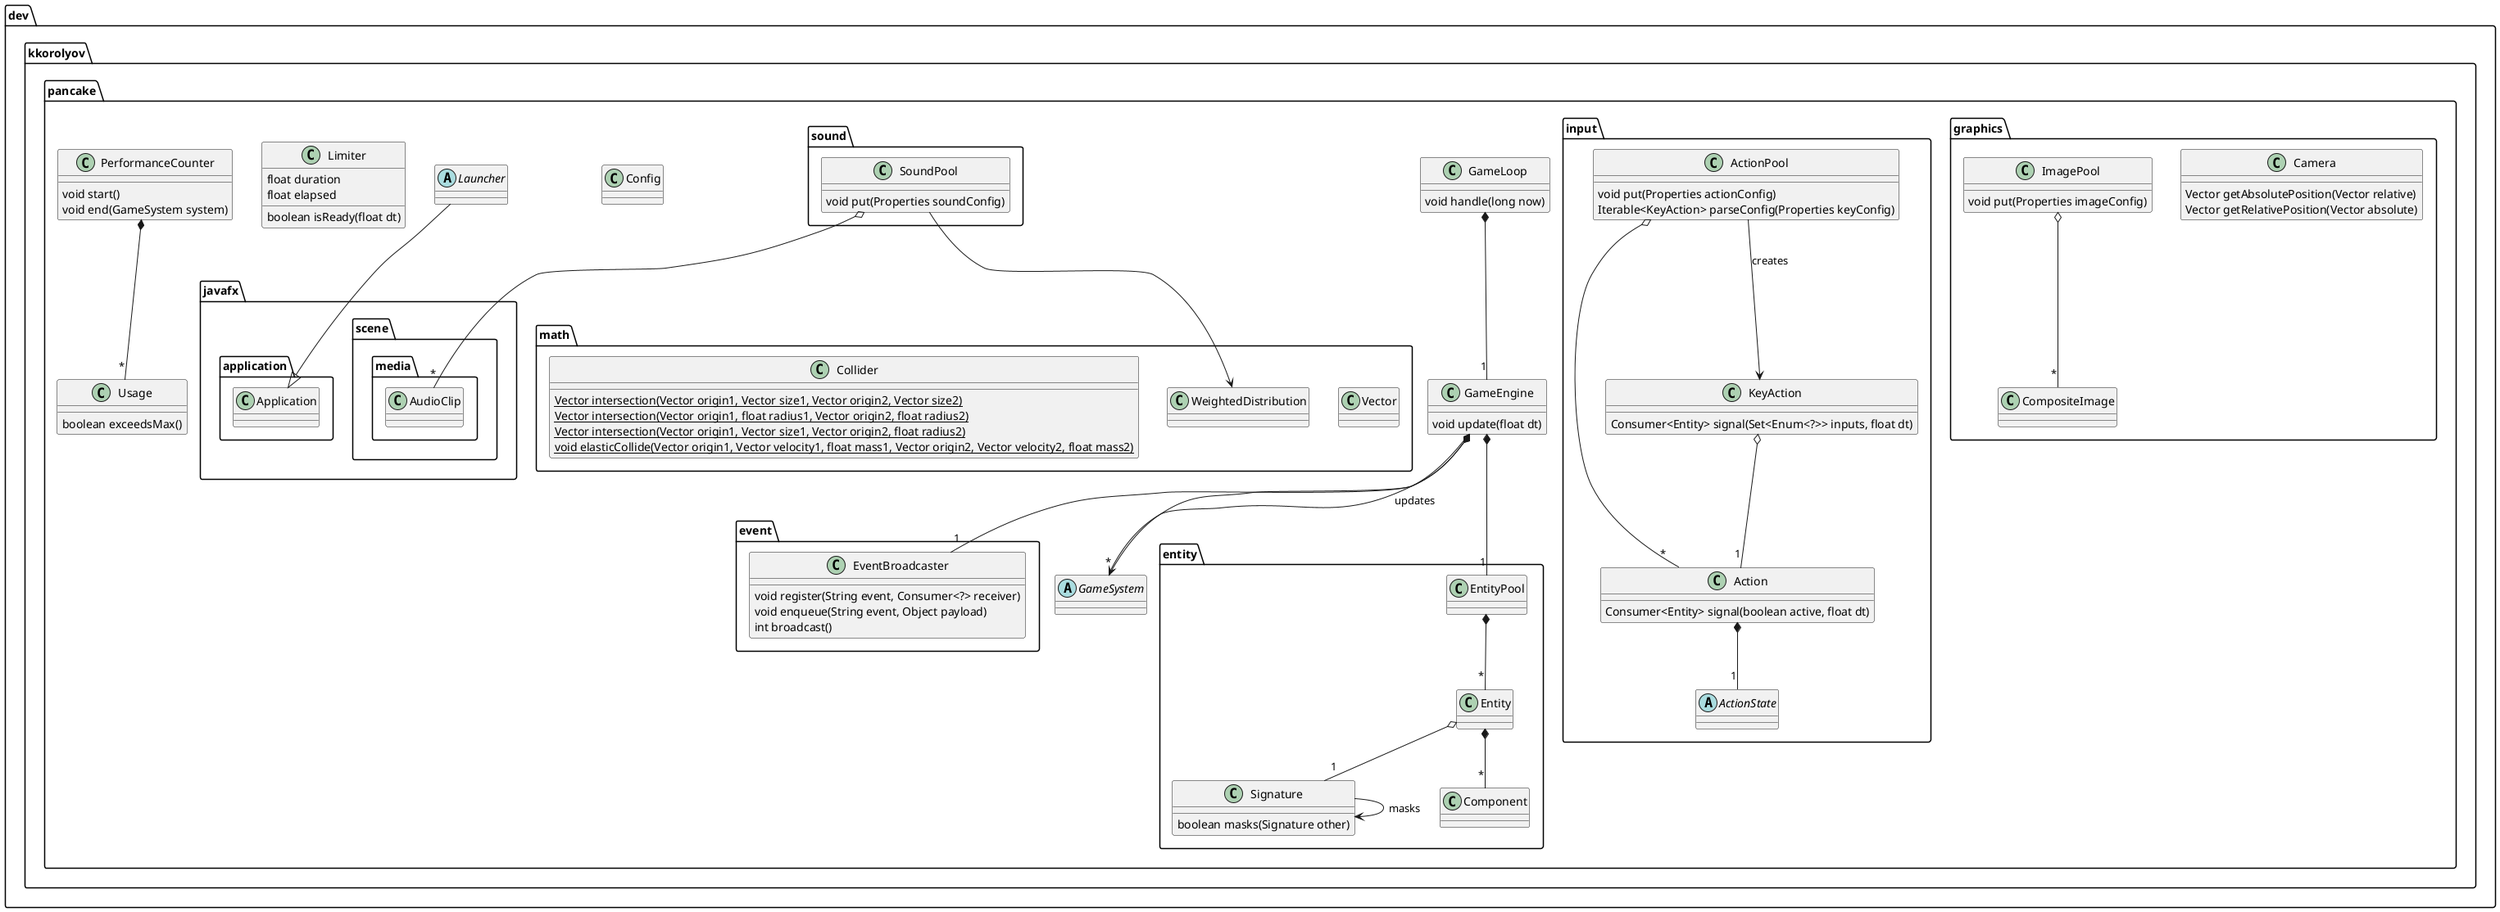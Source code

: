 @startuml

package dev.kkorolyov.pancake {
	class GameLoop {
		void handle(long now)
	}

	class GameEngine {
		void update(float dt)
	}
	abstract class GameSystem {
	}

	class Config

	abstract class Launcher

	class Limiter {
		float duration
		float elapsed
		boolean isReady(float dt)
	}

	class PerformanceCounter {
		void start()
		void end(GameSystem system)
	}
	class Usage {
		boolean exceedsMax()
	}

	package event {
  	class EventBroadcaster {
  		void register(String event, Consumer<?> receiver)
  		void enqueue(String event, Object payload)
  		int broadcast()
  	}
  }

  package entity {
  	class Entity
  	class EntityPool

  	class Signature {
  		boolean masks(Signature other)
  	}

  	Entity o-- "1" Signature
  	Entity *-- "*" Component

  	EntityPool *-- "*" Entity

  	Signature --> Signature: masks
  }

  package graphics {
  	class Camera {
  		Vector getAbsolutePosition(Vector relative)
			Vector getRelativePosition(Vector absolute)
  	}

  	class CompositeImage {
  	}

  	class ImagePool {
  		void put(Properties imageConfig)
		}

  	ImagePool o-- "*" CompositeImage
  }

  package input {
		class Action {
			Consumer<Entity> signal(boolean active, float dt)
		}
		abstract class ActionState

		class KeyAction {
			Consumer<Entity> signal(Set<Enum<?>> inputs, float dt)
		}

		class ActionPool {
			void put(Properties actionConfig)
			Iterable<KeyAction> parseConfig(Properties keyConfig)
		}

		Action *-- "1" ActionState
		KeyAction o-- "1" Action

		ActionPool o-- "*" Action
		ActionPool --> KeyAction: creates
  }

  package math {
	  class Vector

	  class WeightedDistribution

	  class Collider {
	  	{static} Vector intersection(Vector origin1, Vector size1, Vector origin2, Vector size2)
			{static} Vector intersection(Vector origin1, float radius1, Vector origin2, float radius2)
			{static} Vector intersection(Vector origin1, Vector size1, Vector origin2, float radius2)
			{static} void elasticCollide(Vector origin1, Vector velocity1, float mass1, Vector origin2, Vector velocity2, float mass2)
	  }
  }

  package sound {
  	class SoundPool {
  		void put(Properties soundConfig)
  	}
  }

  GameLoop *-- "1" GameEngine

  GameEngine *-- "1" EventBroadcaster
  GameEngine *-- "1" EntityPool
	GameEngine *-- "*" GameSystem
	GameEngine --> GameSystem: updates

  SoundPool o-- "*" javafx.scene.media.AudioClip
	SoundPool --> WeightedDistribution

	PerformanceCounter *-- "*" Usage

	Launcher --|> javafx.application.Application
}

@enduml
